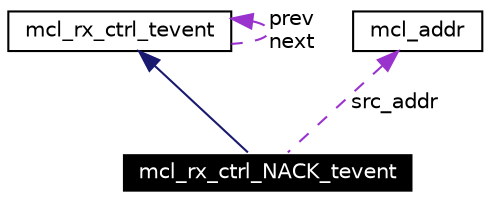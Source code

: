digraph G
{
  edge [fontname="Helvetica",fontsize=10,labelfontname="Helvetica",labelfontsize=10];
  node [fontname="Helvetica",fontsize=10,shape=record];
  Node119 [label="mcl_rx_ctrl_NACK_tevent",height=0.2,width=0.4,color="white", fillcolor="black", style="filled" fontcolor="white"];
  Node120 -> Node119 [dir=back,color="midnightblue",fontsize=10,style="solid",fontname="Helvetica"];
  Node120 [label="mcl_rx_ctrl_tevent",height=0.2,width=0.4,color="black",URL="$classmcl__rx__ctrl__tevent.html"];
  Node120 -> Node120 [dir=back,color="darkorchid3",fontsize=10,style="dashed",label="prev\nnext",fontname="Helvetica"];
  Node121 -> Node119 [dir=back,color="darkorchid3",fontsize=10,style="dashed",label="src_addr",fontname="Helvetica"];
  Node121 [label="mcl_addr",height=0.2,width=0.4,color="black",URL="$classmcl__addr.html"];
}
